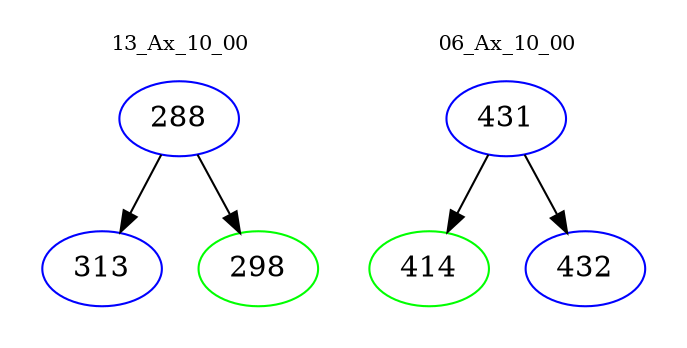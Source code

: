 digraph{
subgraph cluster_0 {
color = white
label = "13_Ax_10_00";
fontsize=10;
T0_288 [label="288", color="blue"]
T0_288 -> T0_313 [color="black"]
T0_313 [label="313", color="blue"]
T0_288 -> T0_298 [color="black"]
T0_298 [label="298", color="green"]
}
subgraph cluster_1 {
color = white
label = "06_Ax_10_00";
fontsize=10;
T1_431 [label="431", color="blue"]
T1_431 -> T1_414 [color="black"]
T1_414 [label="414", color="green"]
T1_431 -> T1_432 [color="black"]
T1_432 [label="432", color="blue"]
}
}
